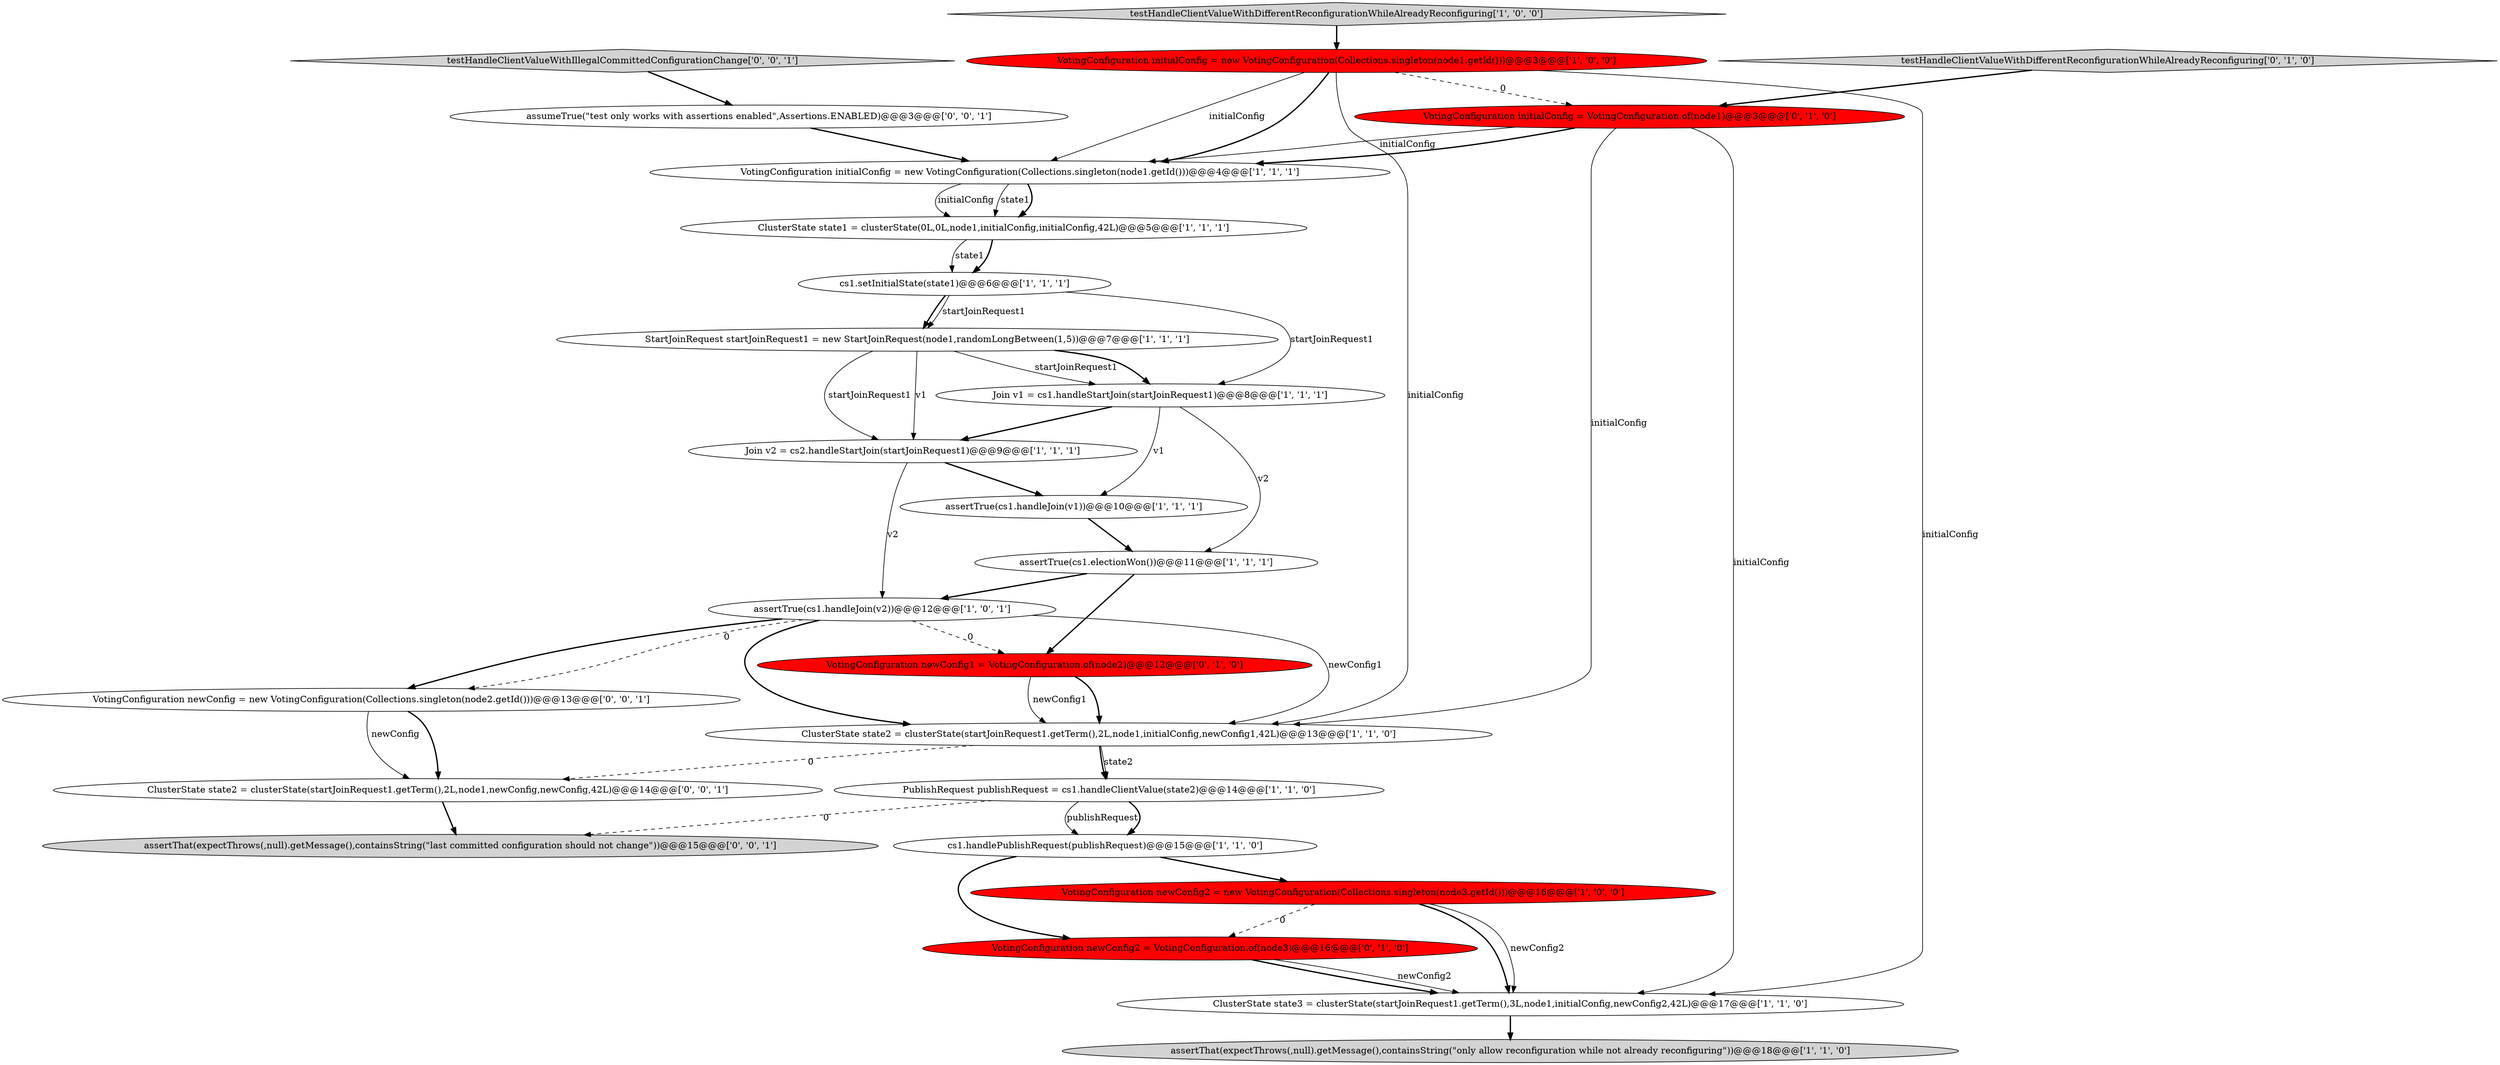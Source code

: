 digraph {
15 [style = filled, label = "Join v2 = cs2.handleStartJoin(startJoinRequest1)@@@9@@@['1', '1', '1']", fillcolor = white, shape = ellipse image = "AAA0AAABBB1BBB"];
11 [style = filled, label = "cs1.setInitialState(state1)@@@6@@@['1', '1', '1']", fillcolor = white, shape = ellipse image = "AAA0AAABBB1BBB"];
4 [style = filled, label = "StartJoinRequest startJoinRequest1 = new StartJoinRequest(node1,randomLongBetween(1,5))@@@7@@@['1', '1', '1']", fillcolor = white, shape = ellipse image = "AAA0AAABBB1BBB"];
14 [style = filled, label = "ClusterState state1 = clusterState(0L,0L,node1,initialConfig,initialConfig,42L)@@@5@@@['1', '1', '1']", fillcolor = white, shape = ellipse image = "AAA0AAABBB1BBB"];
10 [style = filled, label = "assertThat(expectThrows(,null).getMessage(),containsString(\"only allow reconfiguration while not already reconfiguring\"))@@@18@@@['1', '1', '0']", fillcolor = lightgray, shape = ellipse image = "AAA0AAABBB1BBB"];
9 [style = filled, label = "ClusterState state3 = clusterState(startJoinRequest1.getTerm(),3L,node1,initialConfig,newConfig2,42L)@@@17@@@['1', '1', '0']", fillcolor = white, shape = ellipse image = "AAA0AAABBB1BBB"];
6 [style = filled, label = "testHandleClientValueWithDifferentReconfigurationWhileAlreadyReconfiguring['1', '0', '0']", fillcolor = lightgray, shape = diamond image = "AAA0AAABBB1BBB"];
24 [style = filled, label = "ClusterState state2 = clusterState(startJoinRequest1.getTerm(),2L,node1,newConfig,newConfig,42L)@@@14@@@['0', '0', '1']", fillcolor = white, shape = ellipse image = "AAA0AAABBB3BBB"];
1 [style = filled, label = "assertTrue(cs1.handleJoin(v2))@@@12@@@['1', '0', '1']", fillcolor = white, shape = ellipse image = "AAA0AAABBB1BBB"];
19 [style = filled, label = "testHandleClientValueWithDifferentReconfigurationWhileAlreadyReconfiguring['0', '1', '0']", fillcolor = lightgray, shape = diamond image = "AAA0AAABBB2BBB"];
0 [style = filled, label = "VotingConfiguration initialConfig = new VotingConfiguration(Collections.singleton(node1.getId()))@@@3@@@['1', '0', '0']", fillcolor = red, shape = ellipse image = "AAA1AAABBB1BBB"];
18 [style = filled, label = "VotingConfiguration newConfig1 = VotingConfiguration.of(node2)@@@12@@@['0', '1', '0']", fillcolor = red, shape = ellipse image = "AAA1AAABBB2BBB"];
7 [style = filled, label = "VotingConfiguration initialConfig = new VotingConfiguration(Collections.singleton(node1.getId()))@@@4@@@['1', '1', '1']", fillcolor = white, shape = ellipse image = "AAA0AAABBB1BBB"];
25 [style = filled, label = "testHandleClientValueWithIllegalCommittedConfigurationChange['0', '0', '1']", fillcolor = lightgray, shape = diamond image = "AAA0AAABBB3BBB"];
17 [style = filled, label = "VotingConfiguration newConfig2 = VotingConfiguration.of(node3)@@@16@@@['0', '1', '0']", fillcolor = red, shape = ellipse image = "AAA1AAABBB2BBB"];
21 [style = filled, label = "VotingConfiguration newConfig = new VotingConfiguration(Collections.singleton(node2.getId()))@@@13@@@['0', '0', '1']", fillcolor = white, shape = ellipse image = "AAA0AAABBB3BBB"];
8 [style = filled, label = "assertTrue(cs1.handleJoin(v1))@@@10@@@['1', '1', '1']", fillcolor = white, shape = ellipse image = "AAA0AAABBB1BBB"];
23 [style = filled, label = "assumeTrue(\"test only works with assertions enabled\",Assertions.ENABLED)@@@3@@@['0', '0', '1']", fillcolor = white, shape = ellipse image = "AAA0AAABBB3BBB"];
3 [style = filled, label = "assertTrue(cs1.electionWon())@@@11@@@['1', '1', '1']", fillcolor = white, shape = ellipse image = "AAA0AAABBB1BBB"];
13 [style = filled, label = "PublishRequest publishRequest = cs1.handleClientValue(state2)@@@14@@@['1', '1', '0']", fillcolor = white, shape = ellipse image = "AAA0AAABBB1BBB"];
20 [style = filled, label = "VotingConfiguration initialConfig = VotingConfiguration.of(node1)@@@3@@@['0', '1', '0']", fillcolor = red, shape = ellipse image = "AAA1AAABBB2BBB"];
2 [style = filled, label = "VotingConfiguration newConfig2 = new VotingConfiguration(Collections.singleton(node3.getId()))@@@16@@@['1', '0', '0']", fillcolor = red, shape = ellipse image = "AAA1AAABBB1BBB"];
5 [style = filled, label = "cs1.handlePublishRequest(publishRequest)@@@15@@@['1', '1', '0']", fillcolor = white, shape = ellipse image = "AAA0AAABBB1BBB"];
22 [style = filled, label = "assertThat(expectThrows(,null).getMessage(),containsString(\"last committed configuration should not change\"))@@@15@@@['0', '0', '1']", fillcolor = lightgray, shape = ellipse image = "AAA0AAABBB3BBB"];
12 [style = filled, label = "ClusterState state2 = clusterState(startJoinRequest1.getTerm(),2L,node1,initialConfig,newConfig1,42L)@@@13@@@['1', '1', '0']", fillcolor = white, shape = ellipse image = "AAA0AAABBB1BBB"];
16 [style = filled, label = "Join v1 = cs1.handleStartJoin(startJoinRequest1)@@@8@@@['1', '1', '1']", fillcolor = white, shape = ellipse image = "AAA0AAABBB1BBB"];
11->16 [style = solid, label="startJoinRequest1"];
16->15 [style = bold, label=""];
20->12 [style = solid, label="initialConfig"];
4->15 [style = solid, label="v1"];
20->9 [style = solid, label="initialConfig"];
3->1 [style = bold, label=""];
25->23 [style = bold, label=""];
1->12 [style = solid, label="newConfig1"];
19->20 [style = bold, label=""];
16->3 [style = solid, label="v2"];
17->9 [style = bold, label=""];
12->13 [style = solid, label="state2"];
11->4 [style = bold, label=""];
4->15 [style = solid, label="startJoinRequest1"];
8->3 [style = bold, label=""];
13->5 [style = solid, label="publishRequest"];
18->12 [style = bold, label=""];
0->9 [style = solid, label="initialConfig"];
6->0 [style = bold, label=""];
21->24 [style = bold, label=""];
7->14 [style = solid, label="state1"];
2->9 [style = bold, label=""];
9->10 [style = bold, label=""];
1->18 [style = dashed, label="0"];
1->21 [style = dashed, label="0"];
11->4 [style = solid, label="startJoinRequest1"];
5->17 [style = bold, label=""];
24->22 [style = bold, label=""];
0->7 [style = solid, label="initialConfig"];
0->20 [style = dashed, label="0"];
2->17 [style = dashed, label="0"];
0->7 [style = bold, label=""];
7->14 [style = bold, label=""];
3->18 [style = bold, label=""];
12->13 [style = bold, label=""];
5->2 [style = bold, label=""];
2->9 [style = solid, label="newConfig2"];
20->7 [style = solid, label="initialConfig"];
16->8 [style = solid, label="v1"];
1->21 [style = bold, label=""];
18->12 [style = solid, label="newConfig1"];
12->24 [style = dashed, label="0"];
0->12 [style = solid, label="initialConfig"];
14->11 [style = solid, label="state1"];
1->12 [style = bold, label=""];
4->16 [style = solid, label="startJoinRequest1"];
13->5 [style = bold, label=""];
15->1 [style = solid, label="v2"];
23->7 [style = bold, label=""];
21->24 [style = solid, label="newConfig"];
20->7 [style = bold, label=""];
17->9 [style = solid, label="newConfig2"];
7->14 [style = solid, label="initialConfig"];
14->11 [style = bold, label=""];
13->22 [style = dashed, label="0"];
15->8 [style = bold, label=""];
4->16 [style = bold, label=""];
}

